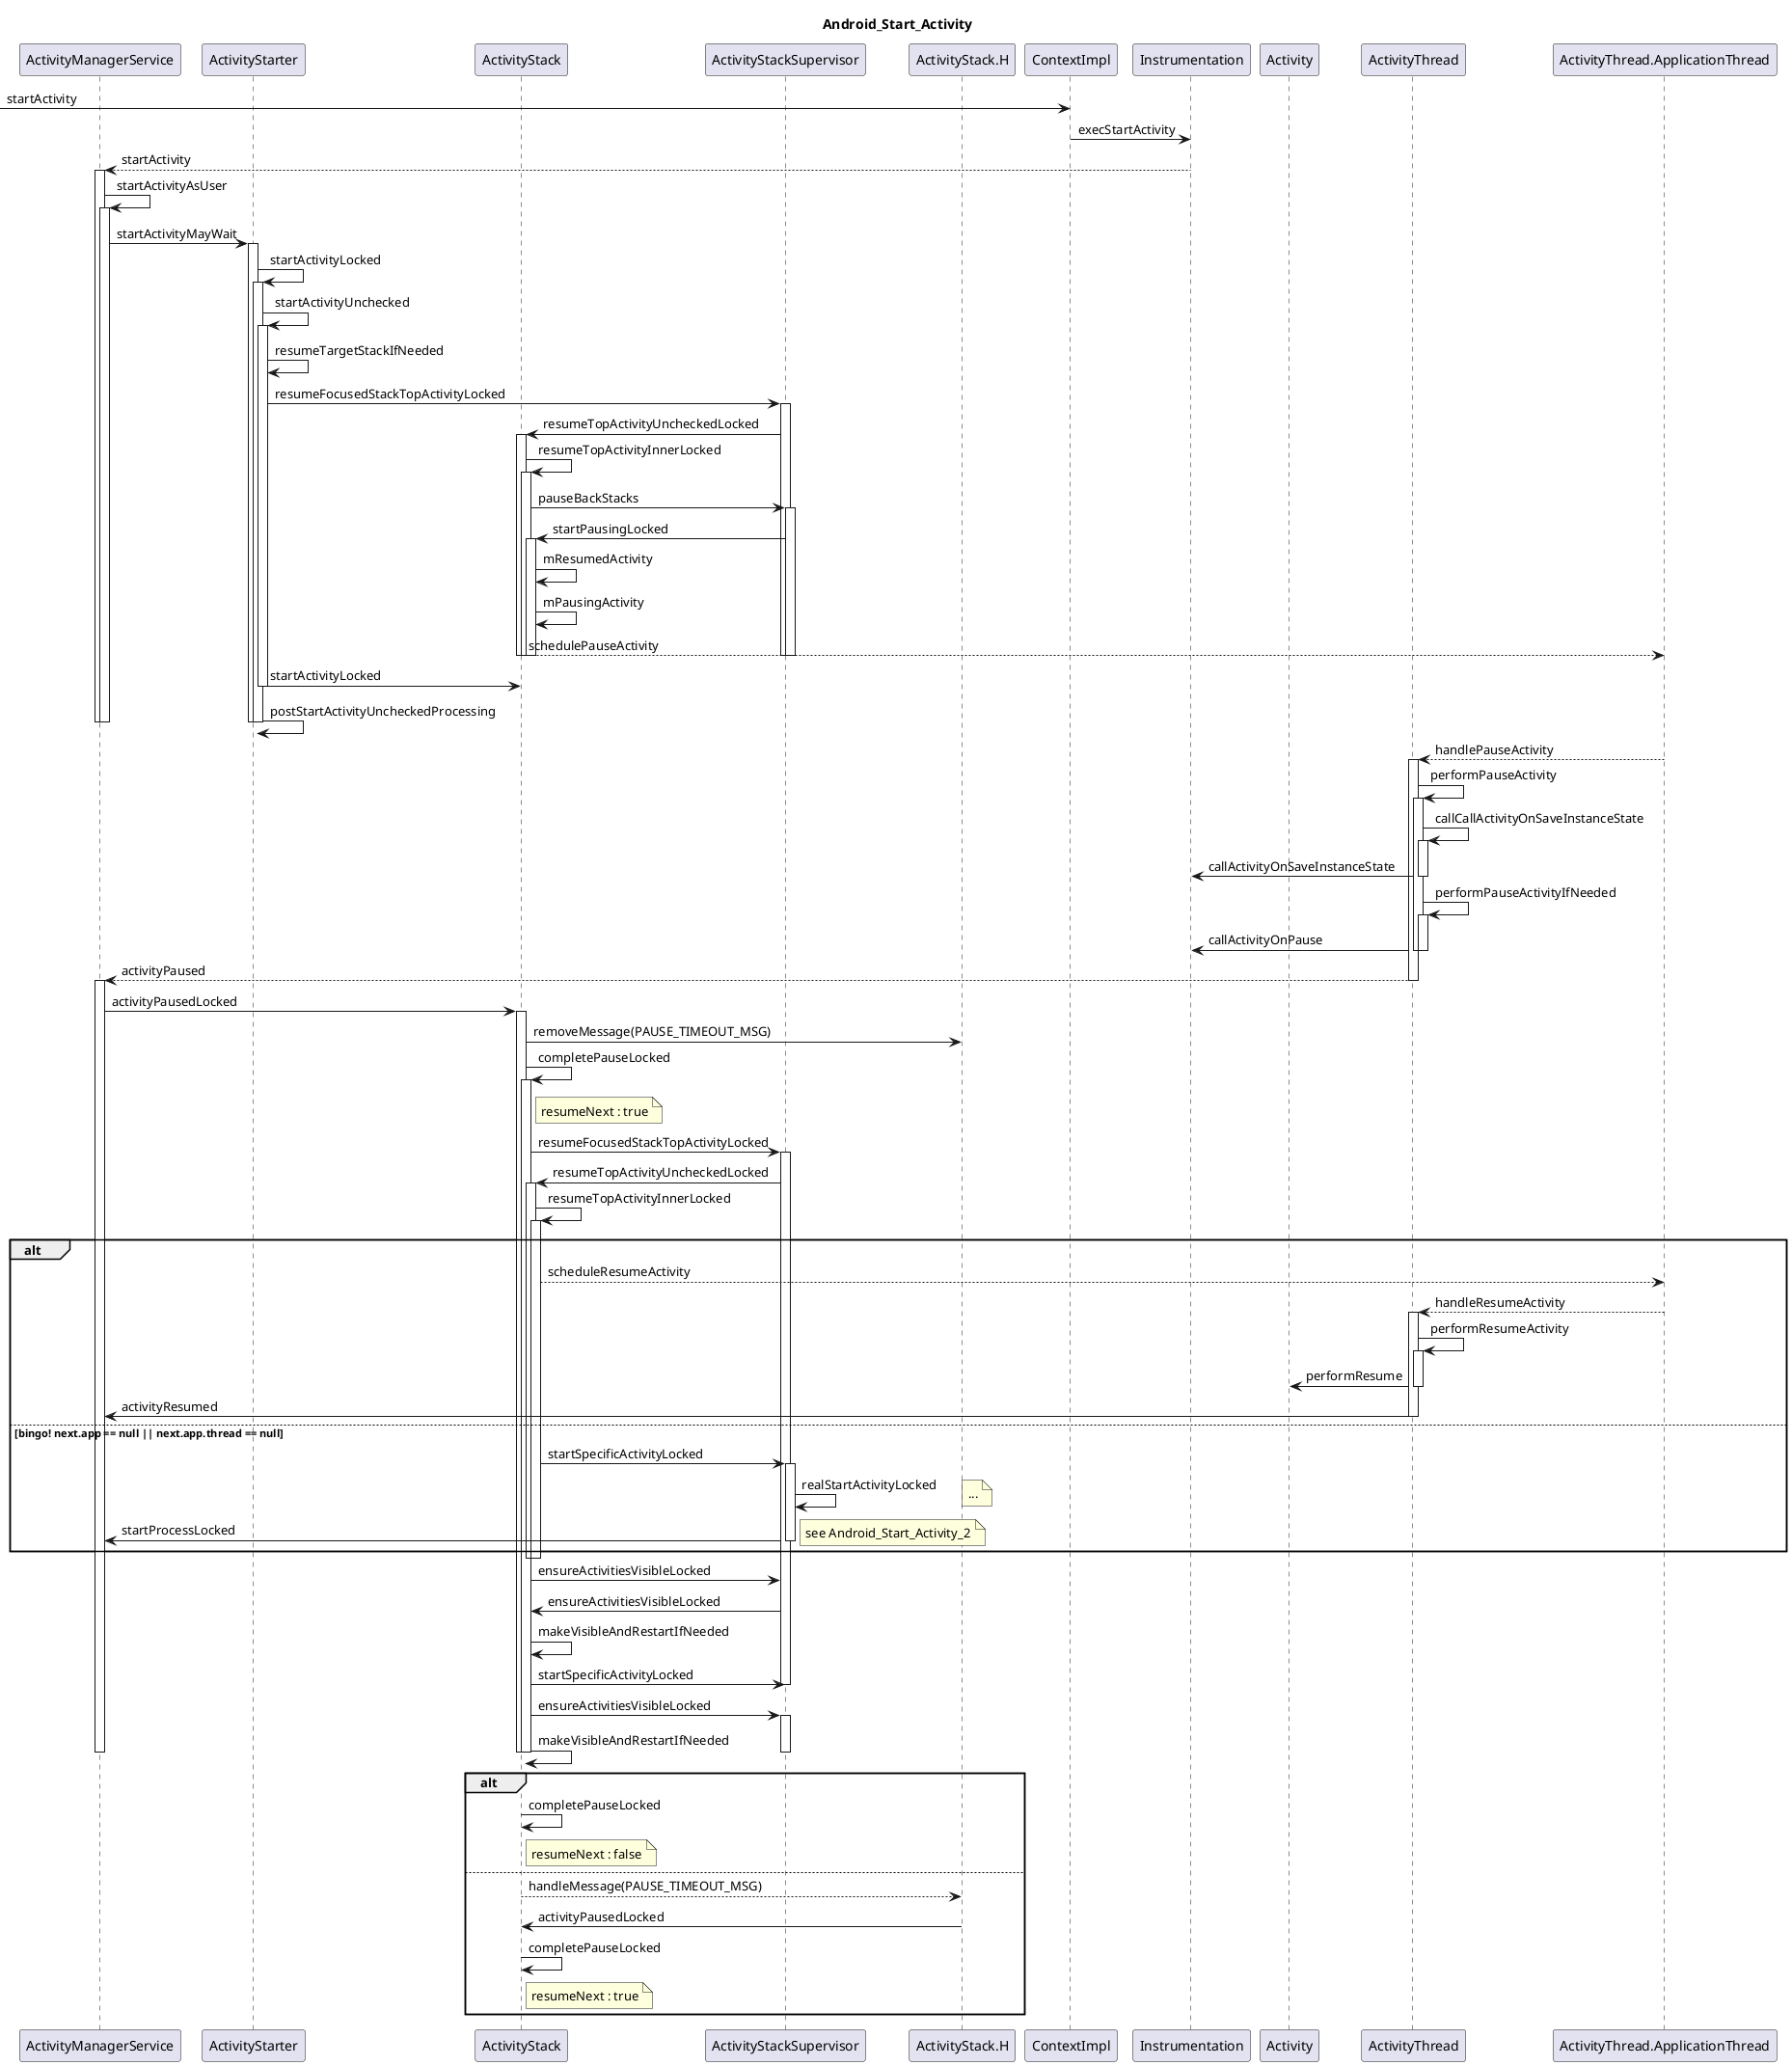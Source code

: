 @startuml
title Android_Start_Activity
participant ActivityManagerService as AMS
participant ActivityStarter
participant ActivityStack
participant ActivityStackSupervisor
participant ActivityStack.H
participant ContextImpl
participant Instrumentation
participant Activity
participant ActivityThread
participant ActivityThread.ApplicationThread

[-> ContextImpl : startActivity
ContextImpl -> Instrumentation : execStartActivity
Instrumentation ---> AMS : startActivity
activate AMS
	AMS -> AMS : startActivityAsUser
	activate AMS
		AMS -> ActivityStarter : startActivityMayWait
		activate ActivityStarter
			ActivityStarter -> ActivityStarter : startActivityLocked
			activate ActivityStarter
				ActivityStarter -> ActivityStarter : startActivityUnchecked
				activate ActivityStarter
					ActivityStarter -> ActivityStarter : resumeTargetStackIfNeeded
					ActivityStarter -> ActivityStackSupervisor : resumeFocusedStackTopActivityLocked
					activate ActivityStackSupervisor
						ActivityStackSupervisor -> ActivityStack : resumeTopActivityUncheckedLocked
						activate ActivityStack
							ActivityStack -> ActivityStack : resumeTopActivityInnerLocked
							activate ActivityStack
							    ActivityStack -> ActivityStackSupervisor : pauseBackStacks
							    activate ActivityStackSupervisor
								ActivityStackSupervisor -> ActivityStack : startPausingLocked
								activate ActivityStack
									ActivityStack -> ActivityStack : mResumedActivity
									ActivityStack -> ActivityStack : mPausingActivity
									ActivityStack --> ActivityThread.ApplicationThread : schedulePauseActivity
								deactivate ActivityStack
								deactivate ActivityStackSupervisor
							deactivate ActivityStack
						deactivate ActivityStack
					deactivate ActivityStackSupervisor
					ActivityStarter -> ActivityStack : startActivityLocked
				deactivate ActivityStarter
				ActivityStarter -> ActivityStarter : postStartActivityUncheckedProcessing
			deactivate ActivityStarter
		deactivate ActivityStarter
	deactivate AMS
deactivate AMS
										ActivityThread.ApplicationThread --> ActivityThread : handlePauseActivity
										activate ActivityThread
											ActivityThread -> ActivityThread : performPauseActivity
											activate ActivityThread
												ActivityThread -> ActivityThread : callCallActivityOnSaveInstanceState
												activate ActivityThread
													ActivityThread -> Instrumentation : callActivityOnSaveInstanceState
												deactivate ActivityThread
												ActivityThread -> ActivityThread : performPauseActivityIfNeeded
												activate ActivityThread
													ActivityThread -> Instrumentation : callActivityOnPause
												deactivate ActivityThread
											deactivate ActivityThread
											ActivityThread ---> AMS : activityPaused
										deactivate ActivityThread
											activate AMS
												AMS -> ActivityStack : activityPausedLocked
												activate ActivityStack
													ActivityStack -> ActivityStack.H : removeMessage(PAUSE_TIMEOUT_MSG)
													ActivityStack -> ActivityStack : completePauseLocked
													note right of ActivityStack : resumeNext : true
													activate ActivityStack
														ActivityStack -> ActivityStackSupervisor : resumeFocusedStackTopActivityLocked
														activate ActivityStackSupervisor
															ActivityStackSupervisor -> ActivityStack : resumeTopActivityUncheckedLocked
															activate ActivityStack
																ActivityStack -> ActivityStack : resumeTopActivityInnerLocked
																activate ActivityStack
																alt
																	ActivityStack ---> ActivityThread.ApplicationThread : scheduleResumeActivity
																	ActivityThread.ApplicationThread ---> ActivityThread :handleResumeActivity
																	activate ActivityThread
																		ActivityThread -> ActivityThread : performResumeActivity
																		activate ActivityThread
																			ActivityThread -> Activity : performResume
																		deactivate ActivityThread
																		ActivityThread -> AMS : activityResumed
																	deactivate ActivityThread
																else bingo! next.app == null || next.app.thread == null
																	ActivityStack -> ActivityStackSupervisor : startSpecificActivityLocked
																	activate ActivityStackSupervisor
																		ActivityStackSupervisor -> ActivityStackSupervisor : realStartActivityLocked
																		note right : ...
																		ActivityStackSupervisor -> AMS : startProcessLocked
																		note right : see Android_Start_Activity_2
																	deactivate ActivityStackSupervisor
																end
																deactivate ActivityStack
															deactivate ActivityStack
															ActivityStack -> ActivityStackSupervisor : ensureActivitiesVisibleLocked
															ActivityStackSupervisor -> ActivityStack : ensureActivitiesVisibleLocked
															ActivityStack -> ActivityStack : makeVisibleAndRestartIfNeeded
															ActivityStack -> ActivityStackSupervisor : startSpecificActivityLocked
														deactivate ActivityStackSupervisor
														ActivityStack -> ActivityStackSupervisor : ensureActivitiesVisibleLocked
														activate ActivityStackSupervisor
														ActivityStack -> ActivityStack : makeVisibleAndRestartIfNeeded
														deactivate ActivityStackSupervisor
													deactivate ActivityStack
												deactivate ActivityStack
											deactivate AMS


									alt
										ActivityStack -> ActivityStack : completePauseLocked
										note right of ActivityStack : resumeNext : false
									else
										ActivityStack ---> ActivityStack.H : handleMessage(PAUSE_TIMEOUT_MSG)
										ActivityStack.H -> ActivityStack : activityPausedLocked
										ActivityStack -> ActivityStack : completePauseLocked
										note right of ActivityStack : resumeNext : true
									end











@enduml